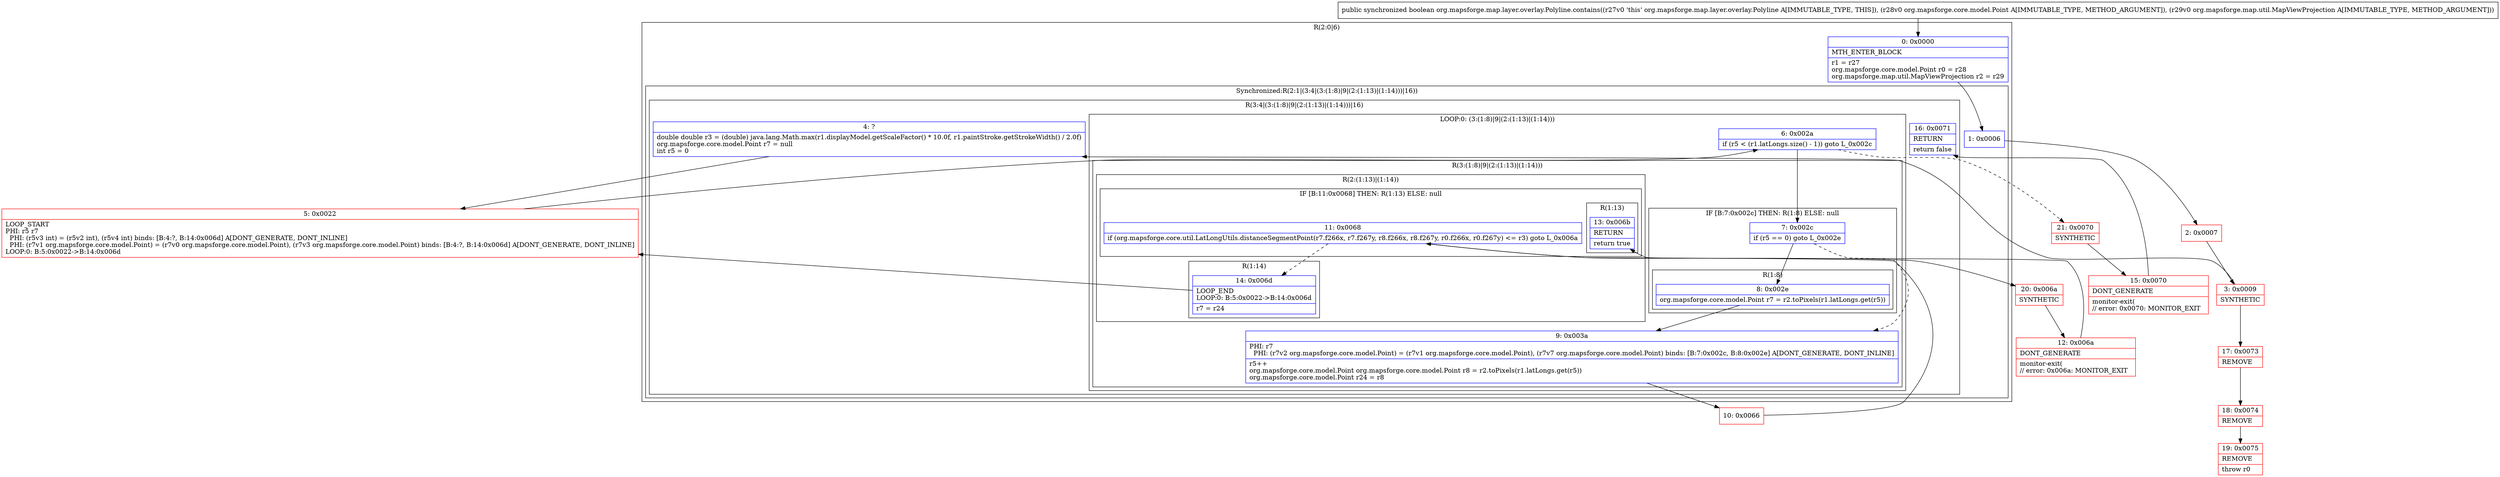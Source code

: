 digraph "CFG fororg.mapsforge.map.layer.overlay.Polyline.contains(Lorg\/mapsforge\/core\/model\/Point;Lorg\/mapsforge\/map\/util\/MapViewProjection;)Z" {
subgraph cluster_Region_1788693209 {
label = "R(2:0|6)";
node [shape=record,color=blue];
Node_0 [shape=record,label="{0\:\ 0x0000|MTH_ENTER_BLOCK\l|r1 = r27\lorg.mapsforge.core.model.Point r0 = r28\lorg.mapsforge.map.util.MapViewProjection r2 = r29\l}"];
subgraph cluster_SynchronizedRegion_1146615919 {
label = "Synchronized:R(2:1|(3:4|(3:(1:8)|9|(2:(1:13)|(1:14)))|16))";
node [shape=record,color=blue];
Node_1 [shape=record,label="{1\:\ 0x0006}"];
subgraph cluster_Region_1211992445 {
label = "R(3:4|(3:(1:8)|9|(2:(1:13)|(1:14)))|16)";
node [shape=record,color=blue];
Node_4 [shape=record,label="{4\:\ ?|double double r3 = (double) java.lang.Math.max(r1.displayModel.getScaleFactor() * 10.0f, r1.paintStroke.getStrokeWidth() \/ 2.0f)\lorg.mapsforge.core.model.Point r7 = null\lint r5 = 0\l}"];
subgraph cluster_LoopRegion_949646243 {
label = "LOOP:0: (3:(1:8)|9|(2:(1:13)|(1:14)))";
node [shape=record,color=blue];
Node_6 [shape=record,label="{6\:\ 0x002a|if (r5 \< (r1.latLongs.size() \- 1)) goto L_0x002c\l}"];
subgraph cluster_Region_1224137016 {
label = "R(3:(1:8)|9|(2:(1:13)|(1:14)))";
node [shape=record,color=blue];
subgraph cluster_IfRegion_1188778641 {
label = "IF [B:7:0x002c] THEN: R(1:8) ELSE: null";
node [shape=record,color=blue];
Node_7 [shape=record,label="{7\:\ 0x002c|if (r5 == 0) goto L_0x002e\l}"];
subgraph cluster_Region_479366908 {
label = "R(1:8)";
node [shape=record,color=blue];
Node_8 [shape=record,label="{8\:\ 0x002e|org.mapsforge.core.model.Point r7 = r2.toPixels(r1.latLongs.get(r5))\l}"];
}
}
Node_9 [shape=record,label="{9\:\ 0x003a|PHI: r7 \l  PHI: (r7v2 org.mapsforge.core.model.Point) = (r7v1 org.mapsforge.core.model.Point), (r7v7 org.mapsforge.core.model.Point) binds: [B:7:0x002c, B:8:0x002e] A[DONT_GENERATE, DONT_INLINE]\l|r5++\lorg.mapsforge.core.model.Point org.mapsforge.core.model.Point r8 = r2.toPixels(r1.latLongs.get(r5))\lorg.mapsforge.core.model.Point r24 = r8\l}"];
subgraph cluster_Region_922641519 {
label = "R(2:(1:13)|(1:14))";
node [shape=record,color=blue];
subgraph cluster_IfRegion_1217791129 {
label = "IF [B:11:0x0068] THEN: R(1:13) ELSE: null";
node [shape=record,color=blue];
Node_11 [shape=record,label="{11\:\ 0x0068|if (org.mapsforge.core.util.LatLongUtils.distanceSegmentPoint(r7.f266x, r7.f267y, r8.f266x, r8.f267y, r0.f266x, r0.f267y) \<= r3) goto L_0x006a\l}"];
subgraph cluster_Region_220644341 {
label = "R(1:13)";
node [shape=record,color=blue];
Node_13 [shape=record,label="{13\:\ 0x006b|RETURN\l|return true\l}"];
}
}
subgraph cluster_Region_821554735 {
label = "R(1:14)";
node [shape=record,color=blue];
Node_14 [shape=record,label="{14\:\ 0x006d|LOOP_END\lLOOP:0: B:5:0x0022\-\>B:14:0x006d\l|r7 = r24\l}"];
}
}
}
}
Node_16 [shape=record,label="{16\:\ 0x0071|RETURN\l|return false\l}"];
}
}
}
Node_2 [shape=record,color=red,label="{2\:\ 0x0007}"];
Node_3 [shape=record,color=red,label="{3\:\ 0x0009|SYNTHETIC\l}"];
Node_5 [shape=record,color=red,label="{5\:\ 0x0022|LOOP_START\lPHI: r5 r7 \l  PHI: (r5v3 int) = (r5v2 int), (r5v4 int) binds: [B:4:?, B:14:0x006d] A[DONT_GENERATE, DONT_INLINE]\l  PHI: (r7v1 org.mapsforge.core.model.Point) = (r7v0 org.mapsforge.core.model.Point), (r7v3 org.mapsforge.core.model.Point) binds: [B:4:?, B:14:0x006d] A[DONT_GENERATE, DONT_INLINE]\lLOOP:0: B:5:0x0022\-\>B:14:0x006d\l}"];
Node_10 [shape=record,color=red,label="{10\:\ 0x0066}"];
Node_12 [shape=record,color=red,label="{12\:\ 0x006a|DONT_GENERATE\l|monitor\-exit(\l\/\/ error: 0x006a: MONITOR_EXIT  \l}"];
Node_15 [shape=record,color=red,label="{15\:\ 0x0070|DONT_GENERATE\l|monitor\-exit(\l\/\/ error: 0x0070: MONITOR_EXIT  \l}"];
Node_17 [shape=record,color=red,label="{17\:\ 0x0073|REMOVE\l}"];
Node_18 [shape=record,color=red,label="{18\:\ 0x0074|REMOVE\l}"];
Node_19 [shape=record,color=red,label="{19\:\ 0x0075|REMOVE\l|throw r0\l}"];
Node_20 [shape=record,color=red,label="{20\:\ 0x006a|SYNTHETIC\l}"];
Node_21 [shape=record,color=red,label="{21\:\ 0x0070|SYNTHETIC\l}"];
MethodNode[shape=record,label="{public synchronized boolean org.mapsforge.map.layer.overlay.Polyline.contains((r27v0 'this' org.mapsforge.map.layer.overlay.Polyline A[IMMUTABLE_TYPE, THIS]), (r28v0 org.mapsforge.core.model.Point A[IMMUTABLE_TYPE, METHOD_ARGUMENT]), (r29v0 org.mapsforge.map.util.MapViewProjection A[IMMUTABLE_TYPE, METHOD_ARGUMENT])) }"];
MethodNode -> Node_0;
Node_0 -> Node_1;
Node_1 -> Node_2;
Node_4 -> Node_5;
Node_6 -> Node_7;
Node_6 -> Node_21[style=dashed];
Node_7 -> Node_8;
Node_7 -> Node_9[style=dashed];
Node_8 -> Node_9;
Node_9 -> Node_10;
Node_11 -> Node_14[style=dashed];
Node_11 -> Node_20;
Node_14 -> Node_5;
Node_2 -> Node_3;
Node_3 -> Node_4;
Node_3 -> Node_17;
Node_5 -> Node_6;
Node_10 -> Node_11;
Node_12 -> Node_13;
Node_15 -> Node_16;
Node_17 -> Node_18;
Node_18 -> Node_19;
Node_20 -> Node_12;
Node_21 -> Node_15;
}

